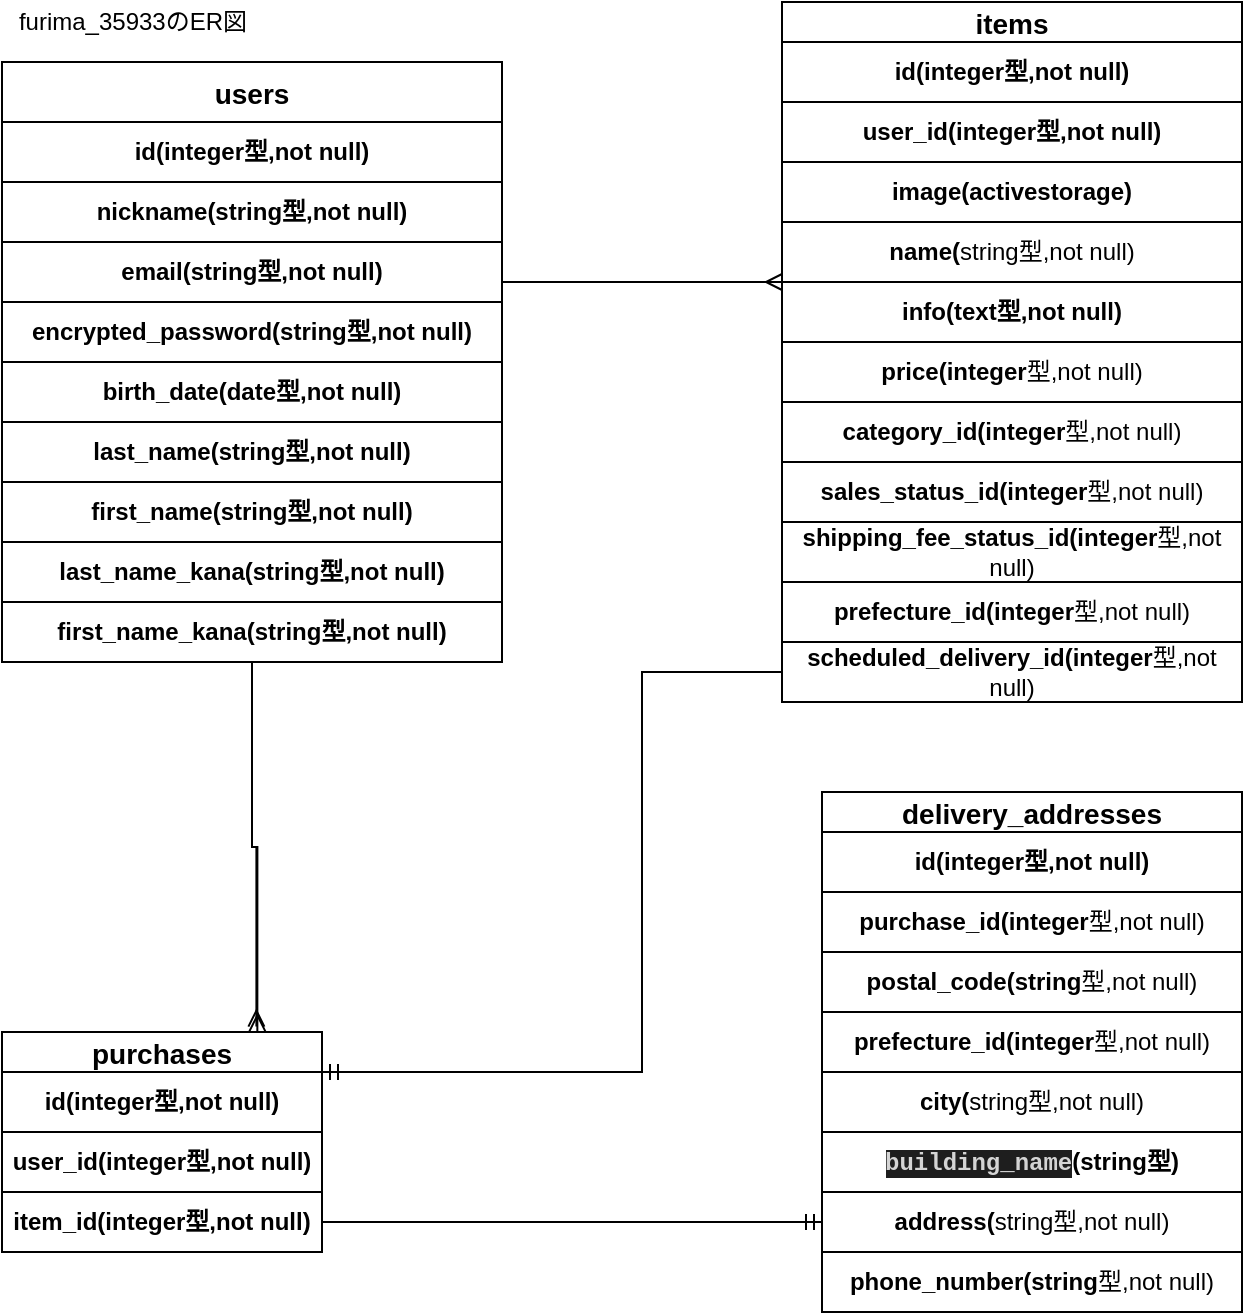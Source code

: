 <mxfile>
    <diagram id="C7gjUHpWHax2gn6T5A2B" name="ページ1">
        <mxGraphModel dx="642" dy="374" grid="1" gridSize="10" guides="1" tooltips="1" connect="1" arrows="1" fold="1" page="1" pageScale="1" pageWidth="827" pageHeight="1169" math="0" shadow="0">
            <root>
                <mxCell id="0"/>
                <mxCell id="1" parent="0"/>
                <mxCell id="88" value="users" style="swimlane;fontStyle=1;childLayout=stackLayout;horizontal=1;startSize=30;horizontalStack=0;resizeParent=1;resizeParentMax=0;resizeLast=0;collapsible=1;marginBottom=0;align=center;fontSize=14;rounded=0;direction=east;" vertex="1" parent="1">
                    <mxGeometry x="130" y="120" width="250" height="60" as="geometry"/>
                </mxCell>
                <mxCell id="220" value="id(integer型,not null)" style="whiteSpace=wrap;html=1;rounded=0;shadow=0;align=center;fontStyle=1" vertex="1" parent="88">
                    <mxGeometry y="30" width="250" height="30" as="geometry"/>
                </mxCell>
                <mxCell id="282" style="edgeStyle=orthogonalEdgeStyle;rounded=0;orthogonalLoop=1;jettySize=auto;html=1;entryX=0.798;entryY=-0.006;entryDx=0;entryDy=0;entryPerimeter=0;endArrow=ERmany;endFill=0;" edge="1" parent="1" source="97" target="229">
                    <mxGeometry relative="1" as="geometry"/>
                </mxCell>
                <mxCell id="281" style="edgeStyle=orthogonalEdgeStyle;rounded=0;orthogonalLoop=1;jettySize=auto;html=1;entryX=0.795;entryY=-0.054;entryDx=0;entryDy=0;entryPerimeter=0;endArrow=ERmany;endFill=0;" edge="1" parent="1" source="97" target="229">
                    <mxGeometry relative="1" as="geometry"/>
                </mxCell>
                <mxCell id="97" value="first_name_kana(&lt;span style=&quot;&quot;&gt;string型,not null)&lt;/span&gt;" style="whiteSpace=wrap;html=1;rounded=0;shadow=0;align=center;fontStyle=1" vertex="1" parent="1">
                    <mxGeometry x="130" y="390" width="250" height="30" as="geometry"/>
                </mxCell>
                <mxCell id="96" value="last_name_kana(&lt;span style=&quot;&quot;&gt;string型,not null)&lt;/span&gt;" style="whiteSpace=wrap;html=1;rounded=0;shadow=0;align=center;fontStyle=1" vertex="1" parent="1">
                    <mxGeometry x="130" y="360" width="250" height="30" as="geometry"/>
                </mxCell>
                <mxCell id="178" value="delivery_addresses" style="swimlane;fontStyle=1;childLayout=stackLayout;horizontal=1;startSize=20;horizontalStack=0;resizeParent=1;resizeParentMax=0;resizeLast=0;collapsible=1;marginBottom=0;align=center;fontSize=14;rounded=0;direction=east;" vertex="1" parent="1">
                    <mxGeometry x="540" y="485" width="210" height="50" as="geometry"/>
                </mxCell>
                <mxCell id="226" value="id(integer型,not null)" style="whiteSpace=wrap;html=1;rounded=0;shadow=0;align=center;fontStyle=1" vertex="1" parent="178">
                    <mxGeometry y="20" width="210" height="30" as="geometry"/>
                </mxCell>
                <mxCell id="188" value="items" style="swimlane;fontStyle=1;childLayout=stackLayout;horizontal=1;startSize=20;horizontalStack=0;resizeParent=1;resizeParentMax=0;resizeLast=0;collapsible=1;marginBottom=0;align=center;fontSize=14;rounded=0;direction=east;" vertex="1" parent="1">
                    <mxGeometry x="520" y="90" width="230" height="50" as="geometry"/>
                </mxCell>
                <mxCell id="237" value="id(integer型,not null)" style="whiteSpace=wrap;html=1;rounded=0;shadow=0;align=center;fontStyle=1" vertex="1" parent="188">
                    <mxGeometry y="20" width="230" height="30" as="geometry"/>
                </mxCell>
                <mxCell id="196" value="shipping_fee_status_id(integer&lt;span style=&quot;font-weight: 400&quot;&gt;型,not null)&lt;/span&gt;" style="whiteSpace=wrap;html=1;rounded=0;shadow=0;align=center;fontStyle=1" vertex="1" parent="1">
                    <mxGeometry x="520" y="350" width="230" height="30" as="geometry"/>
                </mxCell>
                <mxCell id="212" value="furima_35933のER図" style="text;html=1;align=center;verticalAlign=middle;resizable=0;points=[];autosize=1;strokeColor=none;" vertex="1" parent="1">
                    <mxGeometry x="130" y="90" width="130" height="20" as="geometry"/>
                </mxCell>
                <mxCell id="194" value="sales_status_id(integer&lt;span style=&quot;font-weight: 400&quot;&gt;型,not null)&lt;/span&gt;" style="whiteSpace=wrap;html=1;rounded=0;shadow=0;align=center;fontStyle=1" vertex="1" parent="1">
                    <mxGeometry x="520" y="320" width="230" height="30" as="geometry"/>
                </mxCell>
                <mxCell id="192" value="price(integer&lt;span style=&quot;font-weight: 400&quot;&gt;型,not null)&lt;/span&gt;" style="whiteSpace=wrap;html=1;rounded=0;shadow=0;align=center;fontStyle=1" vertex="1" parent="1">
                    <mxGeometry x="520" y="260" width="230" height="30" as="geometry"/>
                </mxCell>
                <mxCell id="191" value="info(text型,not null)" style="whiteSpace=wrap;html=1;rounded=0;shadow=0;align=center;fontStyle=1" vertex="1" parent="1">
                    <mxGeometry x="520" y="230" width="230" height="30" as="geometry"/>
                </mxCell>
                <mxCell id="190" value="name(&lt;span style=&quot;font-weight: 400&quot;&gt;string型,not null)&lt;/span&gt;" style="whiteSpace=wrap;html=1;rounded=0;shadow=0;align=center;fontStyle=1" vertex="1" parent="1">
                    <mxGeometry x="520" y="200" width="230" height="30" as="geometry"/>
                </mxCell>
                <mxCell id="189" value="image(activestorage)" style="whiteSpace=wrap;html=1;rounded=0;shadow=0;align=center;fontStyle=1" vertex="1" parent="1">
                    <mxGeometry x="520" y="170" width="230" height="30" as="geometry"/>
                </mxCell>
                <mxCell id="280" style="edgeStyle=orthogonalEdgeStyle;rounded=0;orthogonalLoop=1;jettySize=auto;html=1;entryX=1;entryY=0;entryDx=0;entryDy=0;endArrow=ERmandOne;endFill=0;" edge="1" parent="1" source="224" target="236">
                    <mxGeometry relative="1" as="geometry">
                        <Array as="points">
                            <mxPoint x="450" y="425"/>
                            <mxPoint x="450" y="625"/>
                        </Array>
                    </mxGeometry>
                </mxCell>
                <mxCell id="224" value="scheduled_delivery_id(integer&lt;span style=&quot;font-weight: 400&quot;&gt;型,not null)&lt;/span&gt;" style="whiteSpace=wrap;html=1;rounded=0;shadow=0;align=center;fontStyle=1" vertex="1" parent="1">
                    <mxGeometry x="520" y="410" width="230" height="30" as="geometry"/>
                </mxCell>
                <mxCell id="193" value="category_id(integer&lt;span style=&quot;font-weight: 400&quot;&gt;型,not null)&lt;/span&gt;" style="whiteSpace=wrap;html=1;rounded=0;shadow=0;align=center;fontStyle=1" vertex="1" parent="1">
                    <mxGeometry x="520" y="290" width="230" height="30" as="geometry"/>
                </mxCell>
                <mxCell id="228" value="prefecture_id(integer&lt;span style=&quot;font-weight: 400&quot;&gt;型,not null)&lt;/span&gt;" style="whiteSpace=wrap;html=1;rounded=0;shadow=0;align=center;fontStyle=1" vertex="1" parent="1">
                    <mxGeometry x="520" y="380" width="230" height="30" as="geometry"/>
                </mxCell>
                <mxCell id="229" value="purchases" style="swimlane;fontStyle=1;childLayout=stackLayout;horizontal=1;startSize=20;horizontalStack=0;resizeParent=1;resizeParentMax=0;resizeLast=0;collapsible=1;marginBottom=0;align=center;fontSize=14;rounded=0;direction=east;" vertex="1" parent="1">
                    <mxGeometry x="130" y="605" width="160" height="50" as="geometry"/>
                </mxCell>
                <mxCell id="236" value="id(integer型,not null)" style="whiteSpace=wrap;html=1;rounded=0;shadow=0;align=center;fontStyle=1" vertex="1" parent="229">
                    <mxGeometry y="20" width="160" height="30" as="geometry"/>
                </mxCell>
                <mxCell id="254" value="user_id(integer型,not null)" style="whiteSpace=wrap;html=1;rounded=0;shadow=0;align=center;fontStyle=1" vertex="1" parent="1">
                    <mxGeometry x="130" y="655" width="160" height="30" as="geometry"/>
                </mxCell>
                <mxCell id="95" value="first_name(&lt;span style=&quot;&quot;&gt;string型,not null)&lt;/span&gt;" style="whiteSpace=wrap;html=1;rounded=0;shadow=0;align=center;fontStyle=1" vertex="1" parent="1">
                    <mxGeometry x="130" y="330" width="250" height="30" as="geometry"/>
                </mxCell>
                <mxCell id="94" value="last_name(&lt;span style=&quot;&quot;&gt;string型,not null&lt;/span&gt;)" style="whiteSpace=wrap;html=1;rounded=0;shadow=0;align=center;fontStyle=1" vertex="1" parent="1">
                    <mxGeometry x="130" y="300" width="250" height="30" as="geometry"/>
                </mxCell>
                <mxCell id="93" value="birth_date(date&lt;span&gt;型,not null&lt;/span&gt;)" style="whiteSpace=wrap;html=1;rounded=0;shadow=0;align=center;fontStyle=1" vertex="1" parent="1">
                    <mxGeometry x="130" y="270" width="250" height="30" as="geometry"/>
                </mxCell>
                <mxCell id="91" value="encrypted_password(string型,not null)" style="whiteSpace=wrap;html=1;rounded=0;shadow=0;align=center;fontStyle=1" vertex="1" parent="1">
                    <mxGeometry x="130" y="240" width="250" height="30" as="geometry"/>
                </mxCell>
                <mxCell id="258" style="edgeStyle=orthogonalEdgeStyle;rounded=0;orthogonalLoop=1;jettySize=auto;html=1;entryX=0;entryY=1;entryDx=0;entryDy=0;endArrow=ERmany;endFill=0;" edge="1" parent="1" source="90" target="190">
                    <mxGeometry relative="1" as="geometry">
                        <Array as="points">
                            <mxPoint x="430" y="230"/>
                            <mxPoint x="430" y="230"/>
                        </Array>
                    </mxGeometry>
                </mxCell>
                <mxCell id="90" value="email(string型,not null)" style="whiteSpace=wrap;html=1;rounded=0;shadow=0;align=center;fontStyle=1" vertex="1" parent="1">
                    <mxGeometry x="130" y="210" width="250" height="30" as="geometry"/>
                </mxCell>
                <mxCell id="89" value="nickname(string型,not null)" style="whiteSpace=wrap;html=1;rounded=0;shadow=0;align=center;fontStyle=1" vertex="1" parent="1">
                    <mxGeometry x="130" y="180" width="250" height="30" as="geometry"/>
                </mxCell>
                <mxCell id="252" value="purchase_id(integer&lt;span style=&quot;font-weight: 400&quot;&gt;型,not null)&lt;/span&gt;" style="whiteSpace=wrap;html=1;rounded=0;shadow=0;align=center;fontStyle=1" vertex="1" parent="1">
                    <mxGeometry x="540" y="535" width="210" height="30" as="geometry"/>
                </mxCell>
                <mxCell id="184" value="phone_number(string&lt;span style=&quot;font-weight: 400&quot;&gt;型,not null)&lt;/span&gt;" style="whiteSpace=wrap;html=1;rounded=0;shadow=0;align=center;fontStyle=1" vertex="1" parent="1">
                    <mxGeometry x="540" y="715" width="210" height="30" as="geometry"/>
                </mxCell>
                <mxCell id="183" value="address(&lt;span style=&quot;font-weight: 400&quot;&gt;string型,not null)&lt;/span&gt;" style="whiteSpace=wrap;html=1;rounded=0;shadow=0;align=center;fontStyle=1" vertex="1" parent="1">
                    <mxGeometry x="540" y="685" width="210" height="30" as="geometry"/>
                </mxCell>
                <mxCell id="182" value="city(&lt;span style=&quot;font-weight: 400&quot;&gt;string型,not null)&lt;/span&gt;" style="whiteSpace=wrap;html=1;rounded=0;shadow=0;align=center;fontStyle=1" vertex="1" parent="1">
                    <mxGeometry x="540" y="625" width="210" height="30" as="geometry"/>
                </mxCell>
                <mxCell id="181" value="prefecture_id(integer&lt;span style=&quot;font-weight: 400&quot;&gt;型,not null)&lt;/span&gt;" style="whiteSpace=wrap;html=1;rounded=0;shadow=0;align=center;fontStyle=1" vertex="1" parent="1">
                    <mxGeometry x="540" y="595" width="210" height="30" as="geometry"/>
                </mxCell>
                <mxCell id="180" value="postal_code(string&lt;span style=&quot;font-weight: 400&quot;&gt;型,not null)&lt;/span&gt;" style="whiteSpace=wrap;html=1;rounded=0;shadow=0;align=center;fontStyle=1" vertex="1" parent="1">
                    <mxGeometry x="540" y="565" width="210" height="30" as="geometry"/>
                </mxCell>
                <mxCell id="221" value="user_id(integer型,not null)" style="whiteSpace=wrap;html=1;rounded=0;shadow=0;align=center;fontStyle=1" vertex="1" parent="1">
                    <mxGeometry x="520" y="140" width="230" height="30" as="geometry"/>
                </mxCell>
                <mxCell id="283" style="edgeStyle=orthogonalEdgeStyle;rounded=0;orthogonalLoop=1;jettySize=auto;html=1;entryX=0;entryY=0.5;entryDx=0;entryDy=0;endArrow=ERmandOne;endFill=0;" edge="1" parent="1" source="260" target="183">
                    <mxGeometry relative="1" as="geometry"/>
                </mxCell>
                <mxCell id="260" value="item_id(integer型,not null)" style="whiteSpace=wrap;html=1;rounded=0;shadow=0;align=center;fontStyle=1" vertex="1" parent="1">
                    <mxGeometry x="130" y="685" width="160" height="30" as="geometry"/>
                </mxCell>
                <mxCell id="279" value="&lt;span style=&quot;background-color: rgb(30 , 30 , 30) ; color: rgb(212 , 212 , 212) ; font-family: &amp;#34;menlo&amp;#34; , &amp;#34;monaco&amp;#34; , &amp;#34;courier new&amp;#34; , monospace&quot;&gt;building_name&lt;/span&gt;(string型)" style="whiteSpace=wrap;html=1;rounded=0;shadow=0;align=center;fontStyle=1" vertex="1" parent="1">
                    <mxGeometry x="540" y="655" width="210" height="30" as="geometry"/>
                </mxCell>
            </root>
        </mxGraphModel>
    </diagram>
</mxfile>